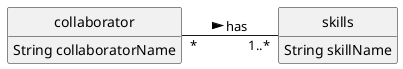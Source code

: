 @startuml
skinparam monochrome true
skinparam packageStyle rectangle
skinparam shadowing false

skinparam classAttributeIconSize 0
left to right direction

hide circle
hide methods

class skills {
    String skillName
}

class collaborator {
    String collaboratorName
}

collaborator "*" -- "1..*" skills : has >
@enduml
